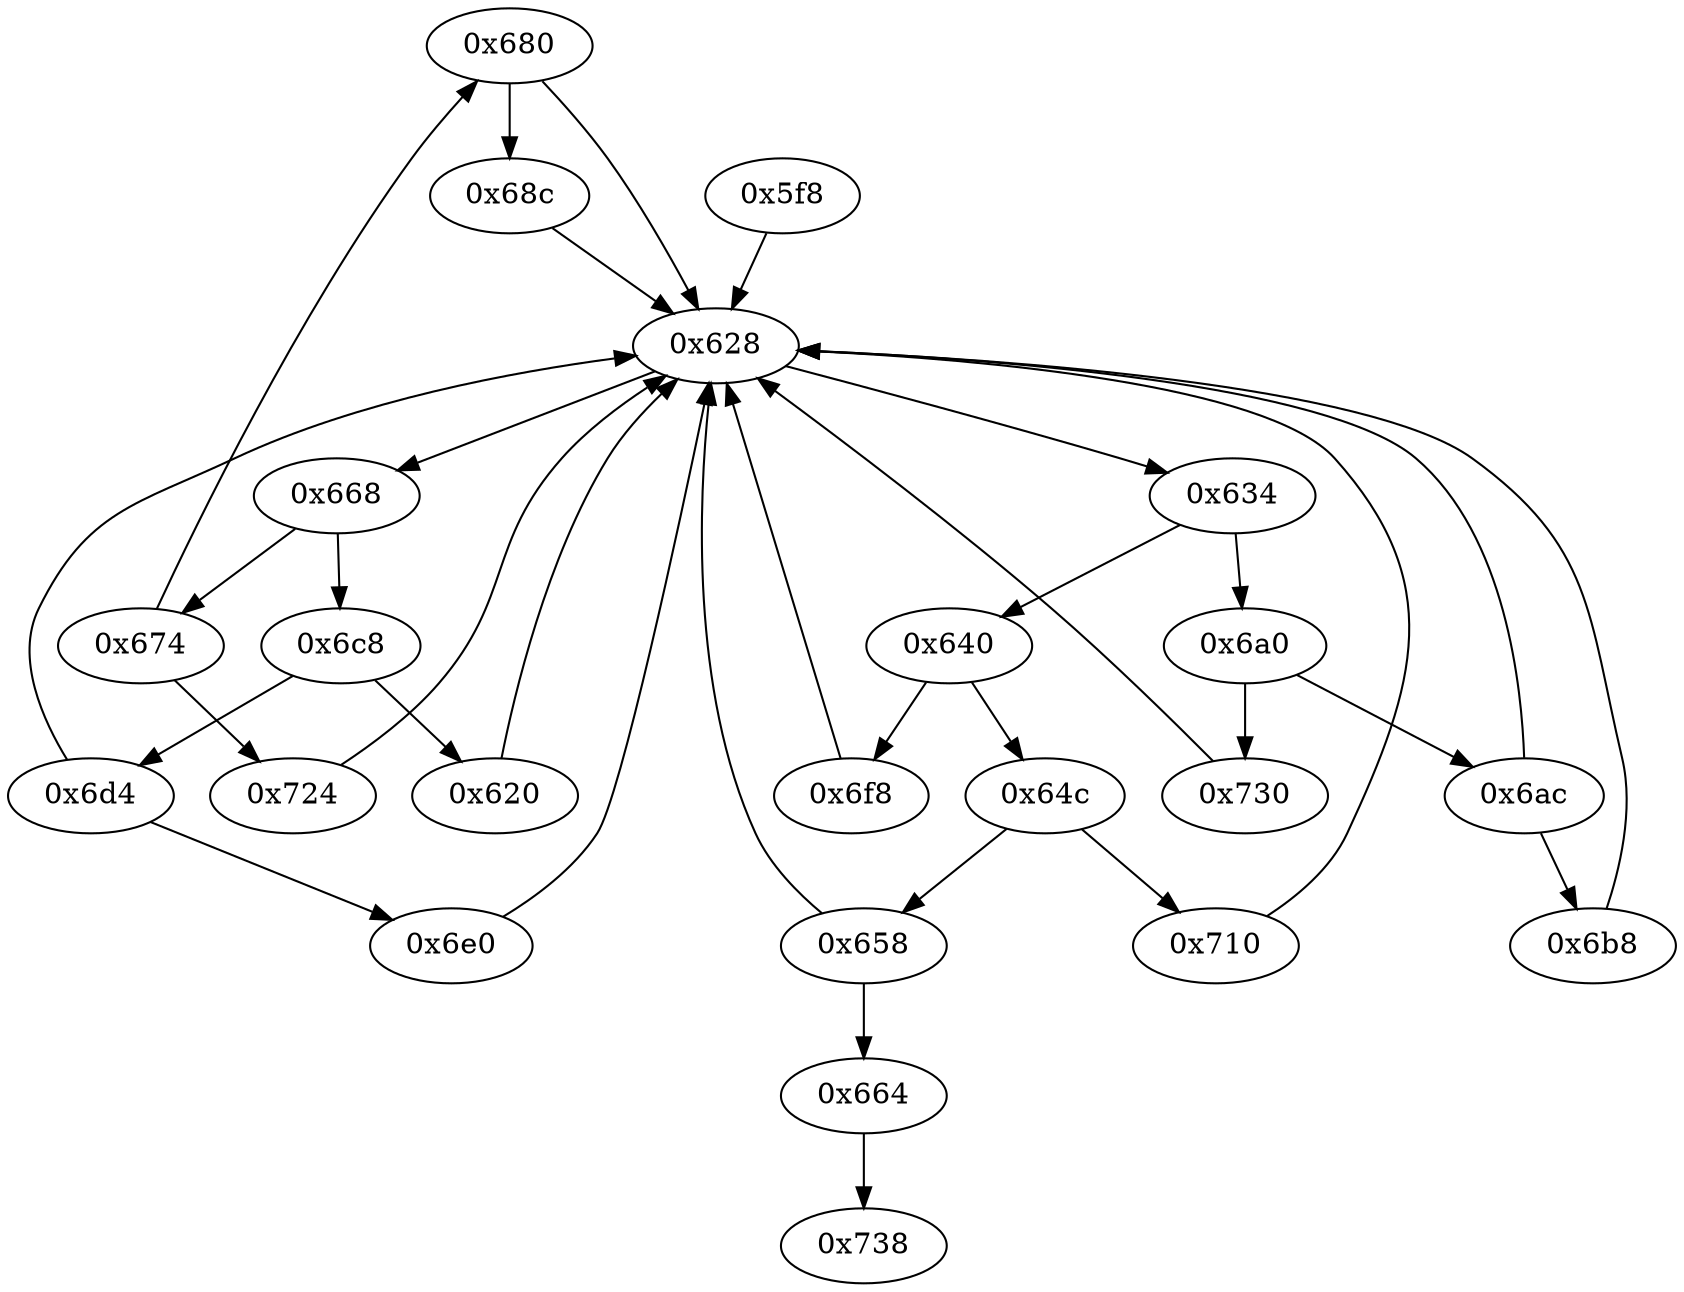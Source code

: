 strict digraph "" {
	"0x680"	 [opcode="[u'ldr', u'cmp', u'b']"];
	"0x68c"	 [opcode="[u'ldr', u'mov', u'bl', u'ldr', u'b']"];
	"0x680" -> "0x68c";
	"0x628"	 [opcode="[u'ldr', u'cmp', u'b']"];
	"0x680" -> "0x628";
	"0x6a0"	 [opcode="[u'ldr', u'cmp', u'b']"];
	"0x730"	 [opcode="[u'ldr', u'b']"];
	"0x6a0" -> "0x730";
	"0x6ac"	 [opcode="[u'ldr', u'cmp', u'b']"];
	"0x6a0" -> "0x6ac";
	"0x6e0"	 [opcode="[u'cmp', u'mov', u'mov', u'strb', u'ldr', u'b']"];
	"0x6e0" -> "0x628";
	"0x658"	 [opcode="[u'ldr', u'cmp', u'b']"];
	"0x664"	 [opcode="[u'b']"];
	"0x658" -> "0x664";
	"0x658" -> "0x628";
	"0x710"	 [opcode="[u'ldr', u'ldr', u'bl', u'ldr', u'b']"];
	"0x710" -> "0x628";
	"0x674"	 [opcode="[u'ldr', u'cmp', u'b']"];
	"0x674" -> "0x680";
	"0x724"	 [opcode="[u'mov', u'mov', u'b']"];
	"0x674" -> "0x724";
	"0x738"	 [opcode="[u'mov', u'sub', u'pop']"];
	"0x730" -> "0x628";
	"0x634"	 [opcode="[u'ldr', u'cmp', u'b']"];
	"0x634" -> "0x6a0";
	"0x640"	 [opcode="[u'ldr', u'cmp', u'b']"];
	"0x634" -> "0x640";
	"0x64c"	 [opcode="[u'ldr', u'cmp', u'b']"];
	"0x64c" -> "0x658";
	"0x64c" -> "0x710";
	"0x6b8"	 [opcode="[u'ldr', u'str', u'ldr', u'b']"];
	"0x6ac" -> "0x6b8";
	"0x6ac" -> "0x628";
	"0x68c" -> "0x628";
	"0x6f8"	 [opcode="[u'ldrb', u'ldr', u'ldr', u'cmp', u'mov', u'b']"];
	"0x6f8" -> "0x628";
	"0x6d4"	 [opcode="[u'ldr', u'cmp', u'b']"];
	"0x6d4" -> "0x6e0";
	"0x6d4" -> "0x628";
	"0x664" -> "0x738";
	"0x6b8" -> "0x628";
	"0x668"	 [opcode="[u'ldr', u'cmp', u'b']"];
	"0x668" -> "0x674";
	"0x6c8"	 [opcode="[u'ldr', u'cmp', u'b']"];
	"0x668" -> "0x6c8";
	"0x724" -> "0x628";
	"0x640" -> "0x64c";
	"0x640" -> "0x6f8";
	"0x628" -> "0x634";
	"0x628" -> "0x668";
	"0x6c8" -> "0x6d4";
	"0x620"	 [opcode="[u'mov', u'mov']"];
	"0x6c8" -> "0x620";
	"0x620" -> "0x628";
	"0x5f8"	 [opcode="[u'push', u'add', u'sub', u'mov', u'ldr', u'mov', u'ldr', u'ldr', u'add', u'b']"];
	"0x5f8" -> "0x628";
}
